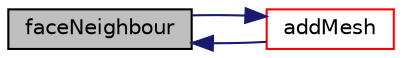 digraph "faceNeighbour"
{
  bgcolor="transparent";
  edge [fontname="Helvetica",fontsize="10",labelfontname="Helvetica",labelfontsize="10"];
  node [fontname="Helvetica",fontsize="10",shape=record];
  rankdir="LR";
  Node482 [label="faceNeighbour",height=0.2,width=0.4,color="black", fillcolor="grey75", style="filled", fontcolor="black"];
  Node482 -> Node483 [dir="back",color="midnightblue",fontsize="10",style="solid",fontname="Helvetica"];
  Node483 [label="addMesh",height=0.2,width=0.4,color="red",URL="$a22449.html#a1f97630a2e6369203b99c1d1d1c3cff3",tooltip="Add all points/faces/cells of mesh. Additional offset for patch. "];
  Node483 -> Node482 [dir="back",color="midnightblue",fontsize="10",style="solid",fontname="Helvetica"];
}
